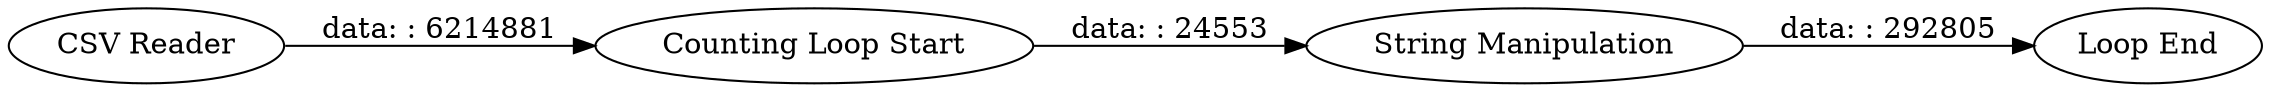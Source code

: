 digraph {
	"967175315449824633_35" [label="Loop End"]
	"967175315449824633_37" [label="CSV Reader"]
	"967175315449824633_34" [label="Counting Loop Start"]
	"967175315449824633_36" [label="String Manipulation"]
	"967175315449824633_36" -> "967175315449824633_35" [label="data: : 292805"]
	"967175315449824633_37" -> "967175315449824633_34" [label="data: : 6214881"]
	"967175315449824633_34" -> "967175315449824633_36" [label="data: : 24553"]
	rankdir=LR
}
